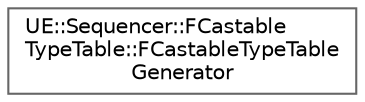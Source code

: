 digraph "Graphical Class Hierarchy"
{
 // INTERACTIVE_SVG=YES
 // LATEX_PDF_SIZE
  bgcolor="transparent";
  edge [fontname=Helvetica,fontsize=10,labelfontname=Helvetica,labelfontsize=10];
  node [fontname=Helvetica,fontsize=10,shape=box,height=0.2,width=0.4];
  rankdir="LR";
  Node0 [id="Node000000",label="UE::Sequencer::FCastable\lTypeTable::FCastableTypeTable\lGenerator",height=0.2,width=0.4,color="grey40", fillcolor="white", style="filled",URL="$d4/d32/structUE_1_1Sequencer_1_1FCastableTypeTable_1_1FCastableTypeTableGenerator.html",tooltip="Utility class that generates a type table used for dynamic casting and instance of an ICastable objec..."];
}
